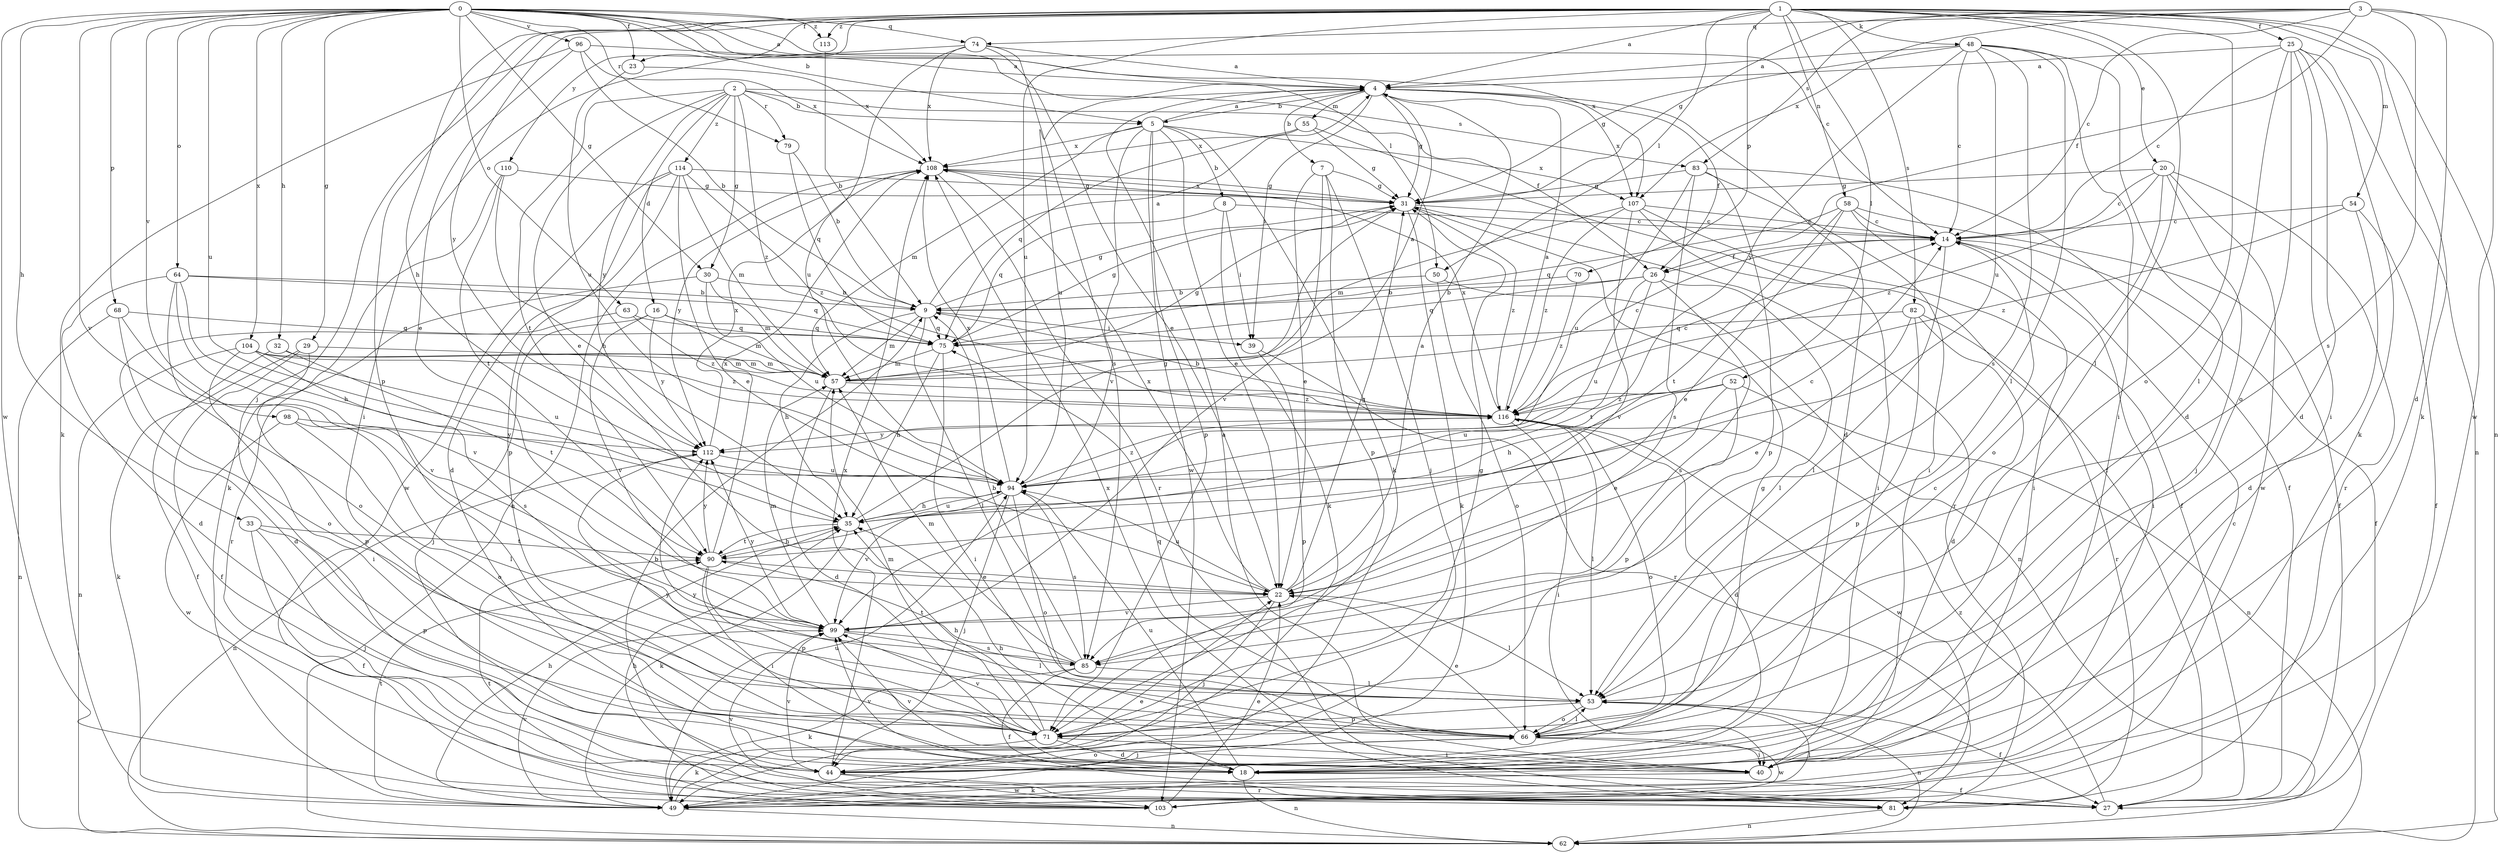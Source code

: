 strict digraph  {
0;
1;
2;
3;
4;
5;
7;
8;
9;
14;
16;
18;
20;
22;
23;
25;
26;
27;
29;
30;
31;
32;
33;
35;
39;
40;
44;
48;
49;
50;
52;
53;
54;
55;
57;
58;
62;
63;
64;
66;
68;
70;
71;
74;
75;
79;
81;
82;
83;
85;
90;
94;
96;
98;
99;
103;
104;
107;
108;
110;
112;
113;
114;
116;
0 -> 4  [label=a];
0 -> 5  [label=b];
0 -> 14  [label=c];
0 -> 23  [label=f];
0 -> 29  [label=g];
0 -> 30  [label=g];
0 -> 32  [label=h];
0 -> 33  [label=h];
0 -> 50  [label=l];
0 -> 63  [label=o];
0 -> 64  [label=o];
0 -> 68  [label=p];
0 -> 74  [label=q];
0 -> 79  [label=r];
0 -> 94  [label=u];
0 -> 96  [label=v];
0 -> 98  [label=v];
0 -> 99  [label=v];
0 -> 103  [label=w];
0 -> 104  [label=x];
0 -> 107  [label=x];
0 -> 113  [label=z];
1 -> 4  [label=a];
1 -> 20  [label=e];
1 -> 23  [label=f];
1 -> 25  [label=f];
1 -> 35  [label=h];
1 -> 44  [label=j];
1 -> 48  [label=k];
1 -> 49  [label=k];
1 -> 50  [label=l];
1 -> 52  [label=l];
1 -> 53  [label=l];
1 -> 54  [label=m];
1 -> 58  [label=n];
1 -> 62  [label=n];
1 -> 66  [label=o];
1 -> 70  [label=p];
1 -> 71  [label=p];
1 -> 82  [label=s];
1 -> 94  [label=u];
1 -> 110  [label=y];
1 -> 112  [label=y];
1 -> 113  [label=z];
2 -> 5  [label=b];
2 -> 16  [label=d];
2 -> 22  [label=e];
2 -> 26  [label=f];
2 -> 30  [label=g];
2 -> 79  [label=r];
2 -> 83  [label=s];
2 -> 90  [label=t];
2 -> 112  [label=y];
2 -> 114  [label=z];
2 -> 116  [label=z];
3 -> 14  [label=c];
3 -> 18  [label=d];
3 -> 26  [label=f];
3 -> 31  [label=g];
3 -> 74  [label=q];
3 -> 83  [label=s];
3 -> 85  [label=s];
3 -> 103  [label=w];
3 -> 107  [label=x];
4 -> 5  [label=b];
4 -> 7  [label=b];
4 -> 18  [label=d];
4 -> 26  [label=f];
4 -> 31  [label=g];
4 -> 39  [label=i];
4 -> 55  [label=m];
4 -> 94  [label=u];
4 -> 107  [label=x];
5 -> 4  [label=a];
5 -> 8  [label=b];
5 -> 22  [label=e];
5 -> 49  [label=k];
5 -> 57  [label=m];
5 -> 71  [label=p];
5 -> 99  [label=v];
5 -> 103  [label=w];
5 -> 107  [label=x];
5 -> 108  [label=x];
7 -> 22  [label=e];
7 -> 31  [label=g];
7 -> 44  [label=j];
7 -> 71  [label=p];
7 -> 99  [label=v];
8 -> 14  [label=c];
8 -> 39  [label=i];
8 -> 49  [label=k];
8 -> 75  [label=q];
9 -> 4  [label=a];
9 -> 31  [label=g];
9 -> 35  [label=h];
9 -> 39  [label=i];
9 -> 53  [label=l];
9 -> 57  [label=m];
9 -> 75  [label=q];
14 -> 26  [label=f];
14 -> 27  [label=f];
14 -> 40  [label=i];
14 -> 53  [label=l];
16 -> 44  [label=j];
16 -> 57  [label=m];
16 -> 75  [label=q];
16 -> 99  [label=v];
16 -> 112  [label=y];
18 -> 27  [label=f];
18 -> 35  [label=h];
18 -> 62  [label=n];
18 -> 94  [label=u];
18 -> 99  [label=v];
20 -> 14  [label=c];
20 -> 31  [label=g];
20 -> 44  [label=j];
20 -> 66  [label=o];
20 -> 81  [label=r];
20 -> 103  [label=w];
20 -> 116  [label=z];
22 -> 4  [label=a];
22 -> 31  [label=g];
22 -> 44  [label=j];
22 -> 53  [label=l];
22 -> 94  [label=u];
22 -> 99  [label=v];
22 -> 108  [label=x];
23 -> 94  [label=u];
23 -> 108  [label=x];
25 -> 4  [label=a];
25 -> 14  [label=c];
25 -> 18  [label=d];
25 -> 40  [label=i];
25 -> 49  [label=k];
25 -> 53  [label=l];
25 -> 62  [label=n];
25 -> 66  [label=o];
26 -> 9  [label=b];
26 -> 53  [label=l];
26 -> 75  [label=q];
26 -> 85  [label=s];
26 -> 90  [label=t];
26 -> 94  [label=u];
27 -> 9  [label=b];
27 -> 116  [label=z];
29 -> 27  [label=f];
29 -> 49  [label=k];
29 -> 57  [label=m];
29 -> 71  [label=p];
30 -> 9  [label=b];
30 -> 57  [label=m];
30 -> 81  [label=r];
30 -> 94  [label=u];
31 -> 14  [label=c];
31 -> 49  [label=k];
31 -> 81  [label=r];
31 -> 108  [label=x];
31 -> 116  [label=z];
32 -> 27  [label=f];
32 -> 57  [label=m];
32 -> 90  [label=t];
33 -> 27  [label=f];
33 -> 44  [label=j];
33 -> 71  [label=p];
33 -> 90  [label=t];
35 -> 14  [label=c];
35 -> 31  [label=g];
35 -> 49  [label=k];
35 -> 90  [label=t];
35 -> 94  [label=u];
39 -> 71  [label=p];
39 -> 81  [label=r];
40 -> 4  [label=a];
40 -> 49  [label=k];
40 -> 99  [label=v];
44 -> 31  [label=g];
44 -> 66  [label=o];
44 -> 81  [label=r];
44 -> 99  [label=v];
44 -> 103  [label=w];
44 -> 108  [label=x];
48 -> 4  [label=a];
48 -> 14  [label=c];
48 -> 18  [label=d];
48 -> 31  [label=g];
48 -> 40  [label=i];
48 -> 53  [label=l];
48 -> 85  [label=s];
48 -> 94  [label=u];
48 -> 112  [label=y];
49 -> 14  [label=c];
49 -> 22  [label=e];
49 -> 35  [label=h];
49 -> 53  [label=l];
49 -> 62  [label=n];
49 -> 90  [label=t];
49 -> 94  [label=u];
49 -> 99  [label=v];
50 -> 9  [label=b];
50 -> 62  [label=n];
50 -> 66  [label=o];
52 -> 22  [label=e];
52 -> 35  [label=h];
52 -> 62  [label=n];
52 -> 71  [label=p];
52 -> 94  [label=u];
52 -> 116  [label=z];
53 -> 27  [label=f];
53 -> 62  [label=n];
53 -> 66  [label=o];
53 -> 71  [label=p];
54 -> 14  [label=c];
54 -> 18  [label=d];
54 -> 27  [label=f];
54 -> 116  [label=z];
55 -> 27  [label=f];
55 -> 31  [label=g];
55 -> 75  [label=q];
55 -> 108  [label=x];
57 -> 4  [label=a];
57 -> 14  [label=c];
57 -> 18  [label=d];
57 -> 31  [label=g];
57 -> 116  [label=z];
58 -> 14  [label=c];
58 -> 22  [label=e];
58 -> 27  [label=f];
58 -> 40  [label=i];
58 -> 75  [label=q];
58 -> 90  [label=t];
63 -> 18  [label=d];
63 -> 75  [label=q];
63 -> 116  [label=z];
64 -> 9  [label=b];
64 -> 18  [label=d];
64 -> 35  [label=h];
64 -> 66  [label=o];
64 -> 75  [label=q];
64 -> 99  [label=v];
66 -> 14  [label=c];
66 -> 22  [label=e];
66 -> 40  [label=i];
66 -> 44  [label=j];
66 -> 53  [label=l];
66 -> 75  [label=q];
66 -> 103  [label=w];
66 -> 112  [label=y];
68 -> 62  [label=n];
68 -> 66  [label=o];
68 -> 75  [label=q];
68 -> 99  [label=v];
70 -> 9  [label=b];
70 -> 116  [label=z];
71 -> 18  [label=d];
71 -> 31  [label=g];
71 -> 35  [label=h];
71 -> 40  [label=i];
71 -> 49  [label=k];
71 -> 57  [label=m];
71 -> 99  [label=v];
71 -> 112  [label=y];
74 -> 4  [label=a];
74 -> 22  [label=e];
74 -> 40  [label=i];
74 -> 85  [label=s];
74 -> 94  [label=u];
74 -> 108  [label=x];
75 -> 31  [label=g];
75 -> 35  [label=h];
75 -> 40  [label=i];
75 -> 57  [label=m];
79 -> 9  [label=b];
79 -> 75  [label=q];
81 -> 62  [label=n];
81 -> 108  [label=x];
82 -> 18  [label=d];
82 -> 22  [label=e];
82 -> 71  [label=p];
82 -> 75  [label=q];
82 -> 81  [label=r];
83 -> 27  [label=f];
83 -> 31  [label=g];
83 -> 40  [label=i];
83 -> 71  [label=p];
83 -> 85  [label=s];
83 -> 94  [label=u];
85 -> 9  [label=b];
85 -> 27  [label=f];
85 -> 49  [label=k];
85 -> 53  [label=l];
85 -> 57  [label=m];
85 -> 90  [label=t];
90 -> 22  [label=e];
90 -> 35  [label=h];
90 -> 40  [label=i];
90 -> 71  [label=p];
90 -> 108  [label=x];
90 -> 112  [label=y];
94 -> 35  [label=h];
94 -> 44  [label=j];
94 -> 66  [label=o];
94 -> 85  [label=s];
94 -> 99  [label=v];
94 -> 108  [label=x];
94 -> 116  [label=z];
96 -> 4  [label=a];
96 -> 9  [label=b];
96 -> 22  [label=e];
96 -> 49  [label=k];
96 -> 108  [label=x];
98 -> 53  [label=l];
98 -> 66  [label=o];
98 -> 103  [label=w];
98 -> 112  [label=y];
99 -> 53  [label=l];
99 -> 57  [label=m];
99 -> 85  [label=s];
99 -> 112  [label=y];
103 -> 22  [label=e];
103 -> 35  [label=h];
103 -> 90  [label=t];
103 -> 99  [label=v];
104 -> 40  [label=i];
104 -> 57  [label=m];
104 -> 62  [label=n];
104 -> 85  [label=s];
104 -> 94  [label=u];
104 -> 116  [label=z];
107 -> 14  [label=c];
107 -> 27  [label=f];
107 -> 40  [label=i];
107 -> 57  [label=m];
107 -> 99  [label=v];
107 -> 116  [label=z];
108 -> 31  [label=g];
108 -> 62  [label=n];
108 -> 81  [label=r];
108 -> 112  [label=y];
110 -> 31  [label=g];
110 -> 35  [label=h];
110 -> 49  [label=k];
110 -> 90  [label=t];
112 -> 62  [label=n];
112 -> 94  [label=u];
112 -> 108  [label=x];
113 -> 9  [label=b];
114 -> 18  [label=d];
114 -> 22  [label=e];
114 -> 31  [label=g];
114 -> 57  [label=m];
114 -> 71  [label=p];
114 -> 103  [label=w];
114 -> 116  [label=z];
116 -> 4  [label=a];
116 -> 9  [label=b];
116 -> 14  [label=c];
116 -> 18  [label=d];
116 -> 40  [label=i];
116 -> 53  [label=l];
116 -> 66  [label=o];
116 -> 103  [label=w];
116 -> 108  [label=x];
116 -> 112  [label=y];
}
